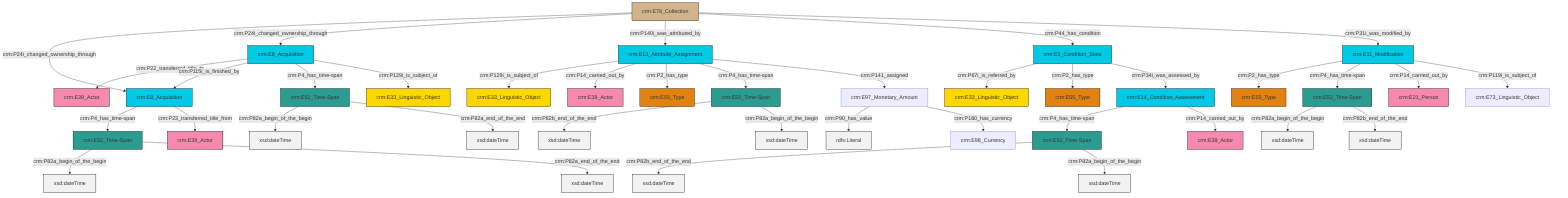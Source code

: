 graph TD
classDef Literal fill:#f2f2f2,stroke:#000000;
classDef CRM_Entity fill:#FFFFFF,stroke:#000000;
classDef Temporal_Entity fill:#00C9E6, stroke:#000000;
classDef Type fill:#E18312, stroke:#000000;
classDef Time-Span fill:#2C9C91, stroke:#000000;
classDef Appellation fill:#FFEB7F, stroke:#000000;
classDef Place fill:#008836, stroke:#000000;
classDef Persistent_Item fill:#B266B2, stroke:#000000;
classDef Conceptual_Object fill:#FFD700, stroke:#000000;
classDef Physical_Thing fill:#D2B48C, stroke:#000000;
classDef Actor fill:#f58aad, stroke:#000000;
classDef PC_Classes fill:#4ce600, stroke:#000000;
classDef Multi fill:#cccccc,stroke:#000000;

2["crm:E52_Time-Span"]:::Time-Span -->|crm:P82a_begin_of_the_begin| 3[xsd:dateTime]:::Literal
4["crm:E3_Condition_State"]:::Temporal_Entity -->|crm:P67i_is_referred_by| 5["crm:E33_Linguistic_Object"]:::Conceptual_Object
10["crm:E52_Time-Span"]:::Time-Span -->|crm:P82a_begin_of_the_begin| 11[xsd:dateTime]:::Literal
16["crm:E11_Modification"]:::Temporal_Entity -->|crm:P2_has_type| 17["crm:E55_Type"]:::Type
4["crm:E3_Condition_State"]:::Temporal_Entity -->|crm:P2_has_type| 18["crm:E55_Type"]:::Type
22["crm:E97_Monetary_Amount"]:::Default -->|crm:P90_has_value| 23[rdfs:Literal]:::Literal
25["crm:E13_Attribute_Assignment"]:::Temporal_Entity -->|crm:P129i_is_subject_of| 26["crm:E33_Linguistic_Object"]:::Conceptual_Object
28["crm:E78_Collection"]:::Physical_Thing -->|crm:P24i_changed_ownership_through| 29["crm:E8_Acquisition"]:::Temporal_Entity
31["crm:E52_Time-Span"]:::Time-Span -->|crm:P82a_begin_of_the_begin| 32[xsd:dateTime]:::Literal
10["crm:E52_Time-Span"]:::Time-Span -->|crm:P82a_end_of_the_end| 33[xsd:dateTime]:::Literal
35["crm:E52_Time-Span"]:::Time-Span -->|crm:P82b_end_of_the_end| 36[xsd:dateTime]:::Literal
37["crm:E52_Time-Span"]:::Time-Span -->|crm:P82b_end_of_the_end| 38[xsd:dateTime]:::Literal
28["crm:E78_Collection"]:::Physical_Thing -->|crm:P24i_changed_ownership_through| 8["crm:E8_Acquisition"]:::Temporal_Entity
16["crm:E11_Modification"]:::Temporal_Entity -->|crm:P4_has_time-span| 2["crm:E52_Time-Span"]:::Time-Span
28["crm:E78_Collection"]:::Physical_Thing -->|crm:P140i_was_attributed_by| 25["crm:E13_Attribute_Assignment"]:::Temporal_Entity
25["crm:E13_Attribute_Assignment"]:::Temporal_Entity -->|crm:P14_carried_out_by| 19["crm:E39_Actor"]:::Actor
8["crm:E8_Acquisition"]:::Temporal_Entity -->|crm:P22_transferred_title_to| 6["crm:E39_Actor"]:::Actor
0["crm:E14_Condition_Assessment"]:::Temporal_Entity -->|crm:P4_has_time-span| 35["crm:E52_Time-Span"]:::Time-Span
28["crm:E78_Collection"]:::Physical_Thing -->|crm:P44_has_condition| 4["crm:E3_Condition_State"]:::Temporal_Entity
16["crm:E11_Modification"]:::Temporal_Entity -->|crm:P14_carried_out_by| 14["crm:E21_Person"]:::Actor
8["crm:E8_Acquisition"]:::Temporal_Entity -->|crm:P115i_is_finished_by| 29["crm:E8_Acquisition"]:::Temporal_Entity
22["crm:E97_Monetary_Amount"]:::Default -->|crm:P180_has_currency| 47["crm:E98_Currency"]:::Default
37["crm:E52_Time-Span"]:::Time-Span -->|crm:P82a_begin_of_the_begin| 49[xsd:dateTime]:::Literal
25["crm:E13_Attribute_Assignment"]:::Temporal_Entity -->|crm:P2_has_type| 53["crm:E55_Type"]:::Type
4["crm:E3_Condition_State"]:::Temporal_Entity -->|crm:P34i_was_assessed_by| 0["crm:E14_Condition_Assessment"]:::Temporal_Entity
0["crm:E14_Condition_Assessment"]:::Temporal_Entity -->|crm:P14_carried_out_by| 44["crm:E39_Actor"]:::Actor
8["crm:E8_Acquisition"]:::Temporal_Entity -->|crm:P4_has_time-span| 10["crm:E52_Time-Span"]:::Time-Span
25["crm:E13_Attribute_Assignment"]:::Temporal_Entity -->|crm:P4_has_time-span| 37["crm:E52_Time-Span"]:::Time-Span
29["crm:E8_Acquisition"]:::Temporal_Entity -->|crm:P4_has_time-span| 31["crm:E52_Time-Span"]:::Time-Span
25["crm:E13_Attribute_Assignment"]:::Temporal_Entity -->|crm:P141_assigned| 22["crm:E97_Monetary_Amount"]:::Default
29["crm:E8_Acquisition"]:::Temporal_Entity -->|crm:P23_transferred_title_from| 42["crm:E39_Actor"]:::Actor
31["crm:E52_Time-Span"]:::Time-Span -->|crm:P82a_end_of_the_end| 58[xsd:dateTime]:::Literal
8["crm:E8_Acquisition"]:::Temporal_Entity -->|crm:P129i_is_subject_of| 12["crm:E33_Linguistic_Object"]:::Conceptual_Object
16["crm:E11_Modification"]:::Temporal_Entity -->|crm:P119i_is_subject_of| 56["crm:E73_Linguistic_Object"]:::Default
28["crm:E78_Collection"]:::Physical_Thing -->|crm:P31i_was_modified_by| 16["crm:E11_Modification"]:::Temporal_Entity
2["crm:E52_Time-Span"]:::Time-Span -->|crm:P82b_end_of_the_end| 60[xsd:dateTime]:::Literal
35["crm:E52_Time-Span"]:::Time-Span -->|crm:P82a_begin_of_the_begin| 62[xsd:dateTime]:::Literal